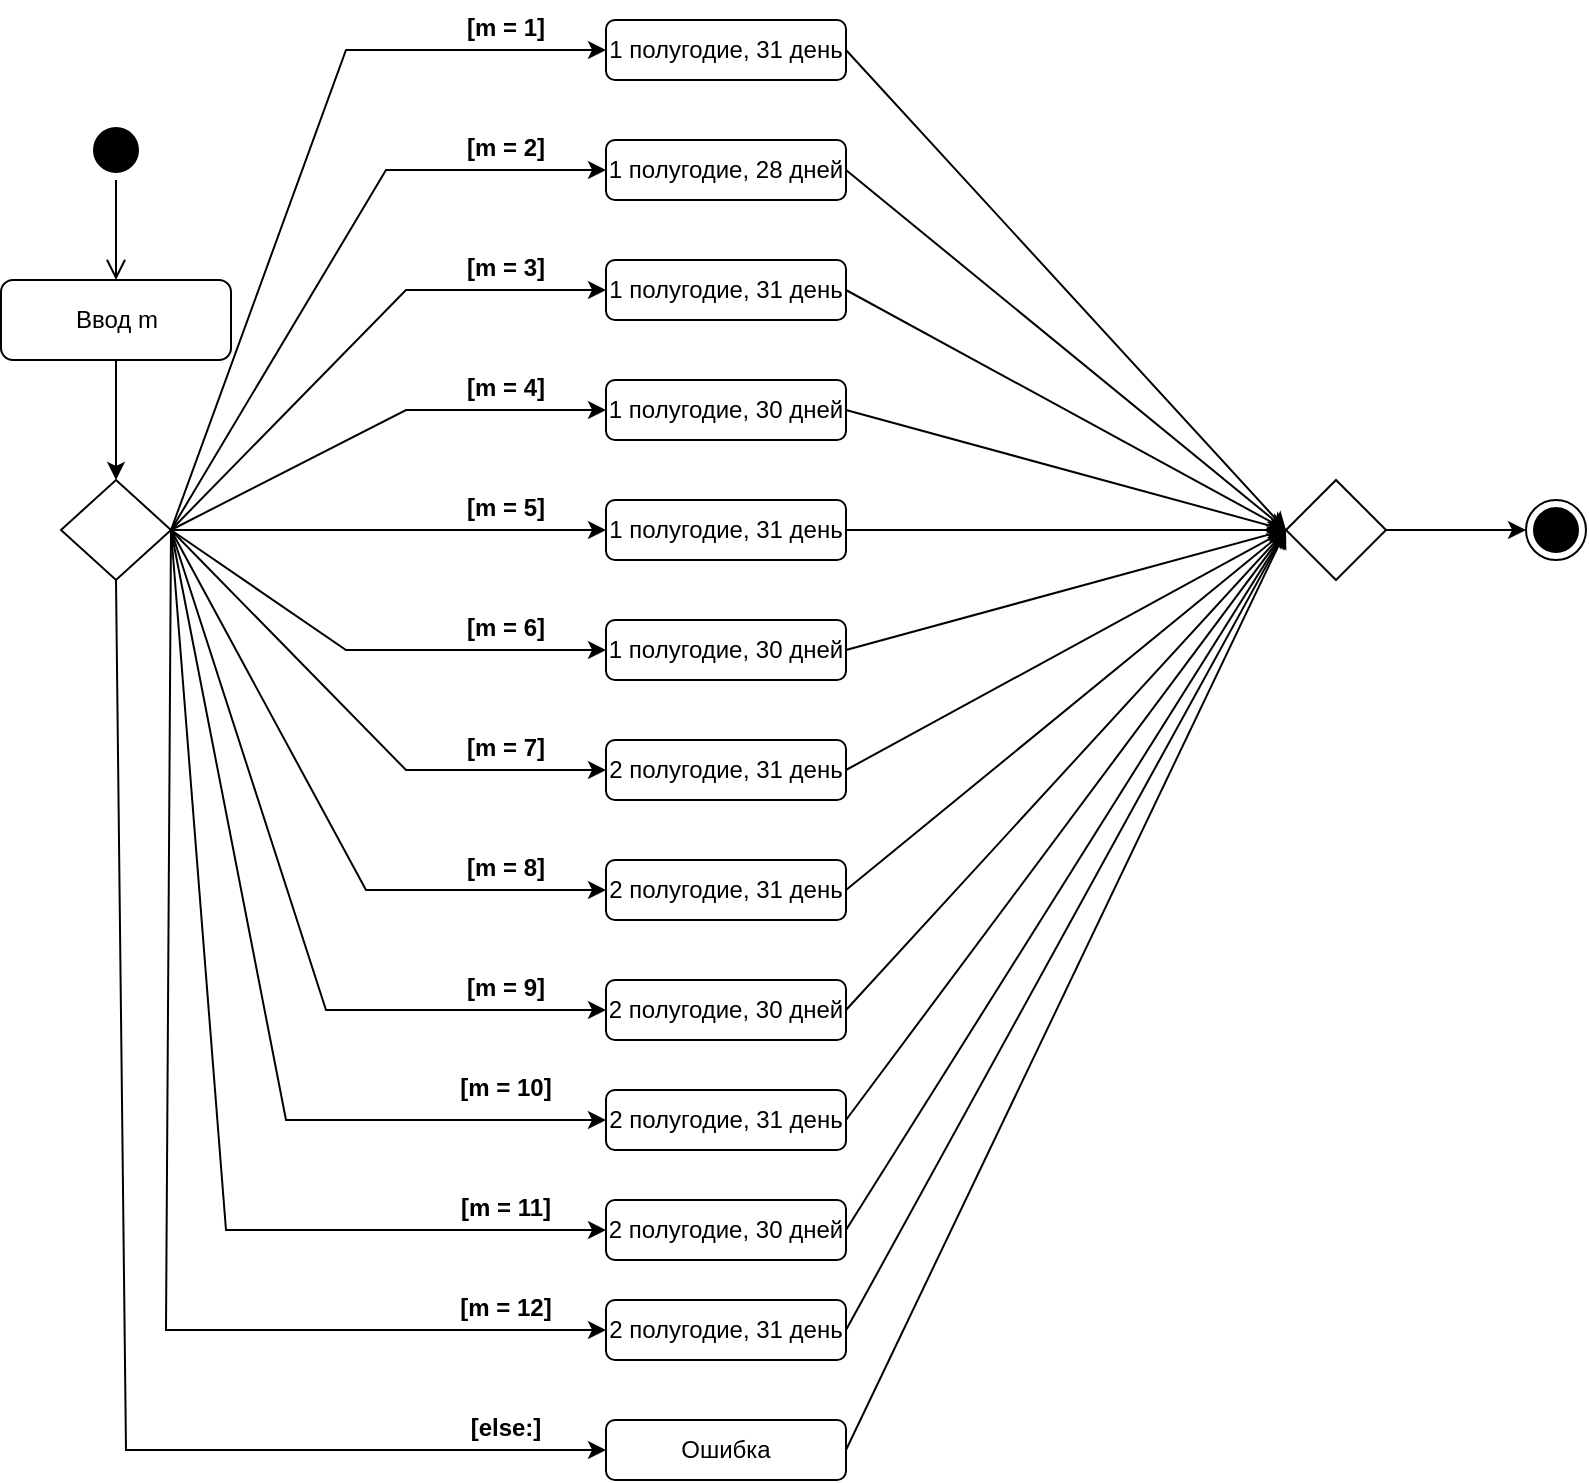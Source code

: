 <mxfile version="18.1.3" type="device"><diagram id="x4WgD-tECzQPJaIYVmV2" name="Page-1"><mxGraphModel dx="1381" dy="795" grid="1" gridSize="10" guides="1" tooltips="1" connect="1" arrows="1" fold="1" page="1" pageScale="1" pageWidth="827" pageHeight="1169" math="0" shadow="0"><root><mxCell id="0"/><mxCell id="1" parent="0"/><mxCell id="hQAwERrsXMHYDEeFylDv-2" value="" style="ellipse;html=1;shape=startState;fillColor=#000000;strokeColor=#000000;" vertex="1" parent="1"><mxGeometry x="60" y="70" width="30" height="30" as="geometry"/></mxCell><mxCell id="hQAwERrsXMHYDEeFylDv-3" value="" style="edgeStyle=orthogonalEdgeStyle;html=1;verticalAlign=bottom;endArrow=open;endSize=8;strokeColor=#000000;rounded=0;entryX=0.5;entryY=0;entryDx=0;entryDy=0;" edge="1" source="hQAwERrsXMHYDEeFylDv-2" parent="1" target="hQAwERrsXMHYDEeFylDv-4"><mxGeometry relative="1" as="geometry"><mxPoint x="75" y="160" as="targetPoint"/><Array as="points"/></mxGeometry></mxCell><mxCell id="hQAwERrsXMHYDEeFylDv-4" value="Ввод m" style="rounded=1;whiteSpace=wrap;html=1;strokeColor=#000000;" vertex="1" parent="1"><mxGeometry x="17.5" y="150" width="115" height="40" as="geometry"/></mxCell><mxCell id="hQAwERrsXMHYDEeFylDv-5" value="" style="rhombus;whiteSpace=wrap;html=1;strokeColor=#000000;" vertex="1" parent="1"><mxGeometry x="47.5" y="250" width="55" height="50" as="geometry"/></mxCell><mxCell id="hQAwERrsXMHYDEeFylDv-6" value="" style="endArrow=classic;html=1;rounded=0;strokeColor=#000000;exitX=0.5;exitY=1;exitDx=0;exitDy=0;entryX=0.5;entryY=0;entryDx=0;entryDy=0;" edge="1" parent="1" source="hQAwERrsXMHYDEeFylDv-4" target="hQAwERrsXMHYDEeFylDv-5"><mxGeometry width="50" height="50" relative="1" as="geometry"><mxPoint x="390" y="430" as="sourcePoint"/><mxPoint x="440" y="380" as="targetPoint"/></mxGeometry></mxCell><mxCell id="hQAwERrsXMHYDEeFylDv-7" value="1 полугодие, 31 день" style="rounded=1;whiteSpace=wrap;html=1;strokeColor=#000000;" vertex="1" parent="1"><mxGeometry x="320" y="20" width="120" height="30" as="geometry"/></mxCell><mxCell id="hQAwERrsXMHYDEeFylDv-8" value="&lt;span style=&quot;&quot;&gt;1 полугодие, 28 дней&lt;/span&gt;" style="rounded=1;whiteSpace=wrap;html=1;strokeColor=#000000;" vertex="1" parent="1"><mxGeometry x="320" y="80" width="120" height="30" as="geometry"/></mxCell><mxCell id="hQAwERrsXMHYDEeFylDv-9" value="&lt;span style=&quot;&quot;&gt;1 полугодие&lt;/span&gt;, 31 день" style="rounded=1;whiteSpace=wrap;html=1;strokeColor=#000000;" vertex="1" parent="1"><mxGeometry x="320" y="140" width="120" height="30" as="geometry"/></mxCell><mxCell id="hQAwERrsXMHYDEeFylDv-10" value="&lt;span style=&quot;&quot;&gt;1 полугодие, 30 дней&lt;/span&gt;" style="rounded=1;whiteSpace=wrap;html=1;strokeColor=#000000;" vertex="1" parent="1"><mxGeometry x="320" y="200" width="120" height="30" as="geometry"/></mxCell><mxCell id="hQAwERrsXMHYDEeFylDv-11" value="&lt;span style=&quot;&quot;&gt;1 полугодие&lt;/span&gt;, 31 день" style="rounded=1;whiteSpace=wrap;html=1;strokeColor=#000000;" vertex="1" parent="1"><mxGeometry x="320" y="260" width="120" height="30" as="geometry"/></mxCell><mxCell id="hQAwERrsXMHYDEeFylDv-12" value="&lt;span style=&quot;&quot;&gt;1 полугодие&lt;/span&gt;, 30 дней" style="rounded=1;whiteSpace=wrap;html=1;strokeColor=#000000;" vertex="1" parent="1"><mxGeometry x="320" y="320" width="120" height="30" as="geometry"/></mxCell><mxCell id="hQAwERrsXMHYDEeFylDv-13" value="&lt;span style=&quot;&quot;&gt;2 полугодие&lt;/span&gt;, 31 день" style="rounded=1;whiteSpace=wrap;html=1;strokeColor=#000000;" vertex="1" parent="1"><mxGeometry x="320" y="380" width="120" height="30" as="geometry"/></mxCell><mxCell id="hQAwERrsXMHYDEeFylDv-14" value="&lt;span style=&quot;&quot;&gt;2 полугодие&lt;/span&gt;, 31 день" style="rounded=1;whiteSpace=wrap;html=1;strokeColor=#000000;" vertex="1" parent="1"><mxGeometry x="320" y="440" width="120" height="30" as="geometry"/></mxCell><mxCell id="hQAwERrsXMHYDEeFylDv-15" value="&lt;span style=&quot;&quot;&gt;2 полугодие&lt;/span&gt;, 30 дней" style="rounded=1;whiteSpace=wrap;html=1;strokeColor=#000000;" vertex="1" parent="1"><mxGeometry x="320" y="500" width="120" height="30" as="geometry"/></mxCell><mxCell id="hQAwERrsXMHYDEeFylDv-16" value="&lt;span style=&quot;&quot;&gt;2 полугодие&lt;/span&gt;, 31 день" style="rounded=1;whiteSpace=wrap;html=1;strokeColor=#000000;" vertex="1" parent="1"><mxGeometry x="320" y="555" width="120" height="30" as="geometry"/></mxCell><mxCell id="hQAwERrsXMHYDEeFylDv-17" value="&lt;span style=&quot;&quot;&gt;2 полугодие&lt;/span&gt;, 30 дней" style="rounded=1;whiteSpace=wrap;html=1;strokeColor=#000000;" vertex="1" parent="1"><mxGeometry x="320" y="610" width="120" height="30" as="geometry"/></mxCell><mxCell id="hQAwERrsXMHYDEeFylDv-18" value="&lt;span style=&quot;&quot;&gt;2 полугодие&lt;/span&gt;, 31 день" style="rounded=1;whiteSpace=wrap;html=1;strokeColor=#000000;" vertex="1" parent="1"><mxGeometry x="320" y="660" width="120" height="30" as="geometry"/></mxCell><mxCell id="hQAwERrsXMHYDEeFylDv-19" value="" style="endArrow=classic;html=1;rounded=0;strokeColor=#000000;exitX=1;exitY=0.5;exitDx=0;exitDy=0;entryX=0;entryY=0.5;entryDx=0;entryDy=0;" edge="1" parent="1" source="hQAwERrsXMHYDEeFylDv-5" target="hQAwERrsXMHYDEeFylDv-7"><mxGeometry width="50" height="50" relative="1" as="geometry"><mxPoint x="390" y="330" as="sourcePoint"/><mxPoint x="440" y="280" as="targetPoint"/><Array as="points"><mxPoint x="190" y="35"/></Array></mxGeometry></mxCell><mxCell id="hQAwERrsXMHYDEeFylDv-20" value="" style="endArrow=classic;html=1;rounded=0;strokeColor=#000000;exitX=1;exitY=0.5;exitDx=0;exitDy=0;entryX=0;entryY=0.5;entryDx=0;entryDy=0;" edge="1" parent="1" source="hQAwERrsXMHYDEeFylDv-5" target="hQAwERrsXMHYDEeFylDv-8"><mxGeometry width="50" height="50" relative="1" as="geometry"><mxPoint x="390" y="330" as="sourcePoint"/><mxPoint x="440" y="280" as="targetPoint"/><Array as="points"><mxPoint x="210" y="95"/></Array></mxGeometry></mxCell><mxCell id="hQAwERrsXMHYDEeFylDv-21" value="" style="endArrow=classic;html=1;rounded=0;strokeColor=#000000;exitX=1;exitY=0.5;exitDx=0;exitDy=0;entryX=0;entryY=0.5;entryDx=0;entryDy=0;" edge="1" parent="1" source="hQAwERrsXMHYDEeFylDv-5" target="hQAwERrsXMHYDEeFylDv-9"><mxGeometry width="50" height="50" relative="1" as="geometry"><mxPoint x="390" y="430" as="sourcePoint"/><mxPoint x="440" y="380" as="targetPoint"/><Array as="points"><mxPoint x="220" y="155"/></Array></mxGeometry></mxCell><mxCell id="hQAwERrsXMHYDEeFylDv-22" value="" style="endArrow=classic;html=1;rounded=0;strokeColor=#000000;exitX=1;exitY=0.5;exitDx=0;exitDy=0;entryX=0;entryY=0.5;entryDx=0;entryDy=0;" edge="1" parent="1" source="hQAwERrsXMHYDEeFylDv-5" target="hQAwERrsXMHYDEeFylDv-10"><mxGeometry width="50" height="50" relative="1" as="geometry"><mxPoint x="390" y="430" as="sourcePoint"/><mxPoint x="440" y="380" as="targetPoint"/><Array as="points"><mxPoint x="220" y="215"/></Array></mxGeometry></mxCell><mxCell id="hQAwERrsXMHYDEeFylDv-23" value="" style="endArrow=classic;html=1;rounded=0;strokeColor=#000000;exitX=1;exitY=0.5;exitDx=0;exitDy=0;entryX=0;entryY=0.5;entryDx=0;entryDy=0;" edge="1" parent="1" source="hQAwERrsXMHYDEeFylDv-5" target="hQAwERrsXMHYDEeFylDv-11"><mxGeometry width="50" height="50" relative="1" as="geometry"><mxPoint x="390" y="430" as="sourcePoint"/><mxPoint x="440" y="380" as="targetPoint"/></mxGeometry></mxCell><mxCell id="hQAwERrsXMHYDEeFylDv-24" value="" style="endArrow=classic;html=1;rounded=0;strokeColor=#000000;exitX=1;exitY=0.5;exitDx=0;exitDy=0;entryX=0;entryY=0.5;entryDx=0;entryDy=0;" edge="1" parent="1" source="hQAwERrsXMHYDEeFylDv-5" target="hQAwERrsXMHYDEeFylDv-12"><mxGeometry width="50" height="50" relative="1" as="geometry"><mxPoint x="390" y="430" as="sourcePoint"/><mxPoint x="440" y="380" as="targetPoint"/><Array as="points"><mxPoint x="190" y="335"/></Array></mxGeometry></mxCell><mxCell id="hQAwERrsXMHYDEeFylDv-25" value="" style="endArrow=classic;html=1;rounded=0;strokeColor=#000000;exitX=1;exitY=0.5;exitDx=0;exitDy=0;entryX=0;entryY=0.5;entryDx=0;entryDy=0;" edge="1" parent="1" source="hQAwERrsXMHYDEeFylDv-5" target="hQAwERrsXMHYDEeFylDv-13"><mxGeometry width="50" height="50" relative="1" as="geometry"><mxPoint x="390" y="430" as="sourcePoint"/><mxPoint x="440" y="380" as="targetPoint"/><Array as="points"><mxPoint x="220" y="395"/></Array></mxGeometry></mxCell><mxCell id="hQAwERrsXMHYDEeFylDv-26" value="" style="endArrow=classic;html=1;rounded=0;strokeColor=#000000;exitX=1;exitY=0.5;exitDx=0;exitDy=0;entryX=0;entryY=0.5;entryDx=0;entryDy=0;" edge="1" parent="1" source="hQAwERrsXMHYDEeFylDv-5" target="hQAwERrsXMHYDEeFylDv-14"><mxGeometry width="50" height="50" relative="1" as="geometry"><mxPoint x="390" y="430" as="sourcePoint"/><mxPoint x="440" y="380" as="targetPoint"/><Array as="points"><mxPoint x="200" y="455"/></Array></mxGeometry></mxCell><mxCell id="hQAwERrsXMHYDEeFylDv-27" value="" style="endArrow=classic;html=1;rounded=0;strokeColor=#000000;exitX=1;exitY=0.5;exitDx=0;exitDy=0;entryX=0;entryY=0.5;entryDx=0;entryDy=0;" edge="1" parent="1" source="hQAwERrsXMHYDEeFylDv-5" target="hQAwERrsXMHYDEeFylDv-15"><mxGeometry width="50" height="50" relative="1" as="geometry"><mxPoint x="390" y="430" as="sourcePoint"/><mxPoint x="440" y="380" as="targetPoint"/><Array as="points"><mxPoint x="180" y="515"/></Array></mxGeometry></mxCell><mxCell id="hQAwERrsXMHYDEeFylDv-28" value="" style="endArrow=classic;html=1;rounded=0;strokeColor=#000000;exitX=1;exitY=0.5;exitDx=0;exitDy=0;entryX=0;entryY=0.5;entryDx=0;entryDy=0;" edge="1" parent="1" source="hQAwERrsXMHYDEeFylDv-5" target="hQAwERrsXMHYDEeFylDv-16"><mxGeometry width="50" height="50" relative="1" as="geometry"><mxPoint x="390" y="430" as="sourcePoint"/><mxPoint x="440" y="380" as="targetPoint"/><Array as="points"><mxPoint x="160" y="570"/></Array></mxGeometry></mxCell><mxCell id="hQAwERrsXMHYDEeFylDv-29" value="" style="endArrow=classic;html=1;rounded=0;strokeColor=#000000;exitX=1;exitY=0.5;exitDx=0;exitDy=0;entryX=0;entryY=0.5;entryDx=0;entryDy=0;" edge="1" parent="1" source="hQAwERrsXMHYDEeFylDv-5" target="hQAwERrsXMHYDEeFylDv-17"><mxGeometry width="50" height="50" relative="1" as="geometry"><mxPoint x="390" y="430" as="sourcePoint"/><mxPoint x="440" y="380" as="targetPoint"/><Array as="points"><mxPoint x="130" y="625"/></Array></mxGeometry></mxCell><mxCell id="hQAwERrsXMHYDEeFylDv-30" value="" style="endArrow=classic;html=1;rounded=0;strokeColor=#000000;exitX=1;exitY=0.5;exitDx=0;exitDy=0;entryX=0;entryY=0.5;entryDx=0;entryDy=0;" edge="1" parent="1" source="hQAwERrsXMHYDEeFylDv-5" target="hQAwERrsXMHYDEeFylDv-18"><mxGeometry width="50" height="50" relative="1" as="geometry"><mxPoint x="390" y="430" as="sourcePoint"/><mxPoint x="440" y="380" as="targetPoint"/><Array as="points"><mxPoint x="100" y="675"/></Array></mxGeometry></mxCell><mxCell id="hQAwERrsXMHYDEeFylDv-31" value="Ошибка" style="rounded=1;whiteSpace=wrap;html=1;strokeColor=#000000;" vertex="1" parent="1"><mxGeometry x="320" y="720" width="120" height="30" as="geometry"/></mxCell><mxCell id="hQAwERrsXMHYDEeFylDv-32" value="" style="endArrow=classic;html=1;rounded=0;strokeColor=#000000;exitX=0.5;exitY=1;exitDx=0;exitDy=0;entryX=0;entryY=0.5;entryDx=0;entryDy=0;" edge="1" parent="1" source="hQAwERrsXMHYDEeFylDv-5" target="hQAwERrsXMHYDEeFylDv-31"><mxGeometry width="50" height="50" relative="1" as="geometry"><mxPoint x="390" y="560" as="sourcePoint"/><mxPoint x="440" y="510" as="targetPoint"/><Array as="points"><mxPoint x="80" y="735"/></Array></mxGeometry></mxCell><mxCell id="hQAwERrsXMHYDEeFylDv-33" value="" style="rhombus;whiteSpace=wrap;html=1;strokeColor=#000000;" vertex="1" parent="1"><mxGeometry x="660" y="250" width="50" height="50" as="geometry"/></mxCell><mxCell id="hQAwERrsXMHYDEeFylDv-34" value="" style="endArrow=classic;html=1;rounded=0;strokeColor=#000000;exitX=1;exitY=0.5;exitDx=0;exitDy=0;entryX=0;entryY=0.5;entryDx=0;entryDy=0;" edge="1" parent="1" source="hQAwERrsXMHYDEeFylDv-7" target="hQAwERrsXMHYDEeFylDv-33"><mxGeometry width="50" height="50" relative="1" as="geometry"><mxPoint x="390" y="360" as="sourcePoint"/><mxPoint x="440" y="310" as="targetPoint"/></mxGeometry></mxCell><mxCell id="hQAwERrsXMHYDEeFylDv-35" value="" style="endArrow=classic;html=1;rounded=0;strokeColor=#000000;exitX=1;exitY=0.5;exitDx=0;exitDy=0;entryX=0;entryY=0.5;entryDx=0;entryDy=0;" edge="1" parent="1" source="hQAwERrsXMHYDEeFylDv-8" target="hQAwERrsXMHYDEeFylDv-33"><mxGeometry width="50" height="50" relative="1" as="geometry"><mxPoint x="390" y="360" as="sourcePoint"/><mxPoint x="440" y="310" as="targetPoint"/></mxGeometry></mxCell><mxCell id="hQAwERrsXMHYDEeFylDv-36" value="" style="endArrow=classic;html=1;rounded=0;strokeColor=#000000;exitX=1;exitY=0.5;exitDx=0;exitDy=0;entryX=0;entryY=0.5;entryDx=0;entryDy=0;" edge="1" parent="1" source="hQAwERrsXMHYDEeFylDv-9" target="hQAwERrsXMHYDEeFylDv-33"><mxGeometry width="50" height="50" relative="1" as="geometry"><mxPoint x="390" y="360" as="sourcePoint"/><mxPoint x="440" y="310" as="targetPoint"/></mxGeometry></mxCell><mxCell id="hQAwERrsXMHYDEeFylDv-37" value="" style="endArrow=classic;html=1;rounded=0;strokeColor=#000000;exitX=1;exitY=0.5;exitDx=0;exitDy=0;entryX=0;entryY=0.5;entryDx=0;entryDy=0;" edge="1" parent="1" source="hQAwERrsXMHYDEeFylDv-10" target="hQAwERrsXMHYDEeFylDv-33"><mxGeometry width="50" height="50" relative="1" as="geometry"><mxPoint x="390" y="360" as="sourcePoint"/><mxPoint x="440" y="310" as="targetPoint"/></mxGeometry></mxCell><mxCell id="hQAwERrsXMHYDEeFylDv-38" value="" style="endArrow=classic;html=1;rounded=0;strokeColor=#000000;exitX=1;exitY=0.5;exitDx=0;exitDy=0;entryX=0;entryY=0.5;entryDx=0;entryDy=0;" edge="1" parent="1" source="hQAwERrsXMHYDEeFylDv-11" target="hQAwERrsXMHYDEeFylDv-33"><mxGeometry width="50" height="50" relative="1" as="geometry"><mxPoint x="390" y="360" as="sourcePoint"/><mxPoint x="440" y="310" as="targetPoint"/></mxGeometry></mxCell><mxCell id="hQAwERrsXMHYDEeFylDv-39" value="" style="endArrow=classic;html=1;rounded=0;strokeColor=#000000;exitX=1;exitY=0.5;exitDx=0;exitDy=0;entryX=0;entryY=0.5;entryDx=0;entryDy=0;" edge="1" parent="1" source="hQAwERrsXMHYDEeFylDv-12" target="hQAwERrsXMHYDEeFylDv-33"><mxGeometry width="50" height="50" relative="1" as="geometry"><mxPoint x="390" y="360" as="sourcePoint"/><mxPoint x="440" y="310" as="targetPoint"/></mxGeometry></mxCell><mxCell id="hQAwERrsXMHYDEeFylDv-40" value="" style="endArrow=classic;html=1;rounded=0;strokeColor=#000000;exitX=1;exitY=0.5;exitDx=0;exitDy=0;entryX=0;entryY=0.5;entryDx=0;entryDy=0;" edge="1" parent="1" source="hQAwERrsXMHYDEeFylDv-13" target="hQAwERrsXMHYDEeFylDv-33"><mxGeometry width="50" height="50" relative="1" as="geometry"><mxPoint x="390" y="360" as="sourcePoint"/><mxPoint x="440" y="310" as="targetPoint"/></mxGeometry></mxCell><mxCell id="hQAwERrsXMHYDEeFylDv-41" value="" style="endArrow=classic;html=1;rounded=0;strokeColor=#000000;exitX=1;exitY=0.5;exitDx=0;exitDy=0;entryX=0;entryY=0.5;entryDx=0;entryDy=0;" edge="1" parent="1" source="hQAwERrsXMHYDEeFylDv-14" target="hQAwERrsXMHYDEeFylDv-33"><mxGeometry width="50" height="50" relative="1" as="geometry"><mxPoint x="390" y="360" as="sourcePoint"/><mxPoint x="440" y="310" as="targetPoint"/></mxGeometry></mxCell><mxCell id="hQAwERrsXMHYDEeFylDv-42" value="" style="endArrow=classic;html=1;rounded=0;strokeColor=#000000;exitX=1;exitY=0.5;exitDx=0;exitDy=0;entryX=0;entryY=0.5;entryDx=0;entryDy=0;" edge="1" parent="1" source="hQAwERrsXMHYDEeFylDv-15" target="hQAwERrsXMHYDEeFylDv-33"><mxGeometry width="50" height="50" relative="1" as="geometry"><mxPoint x="390" y="360" as="sourcePoint"/><mxPoint x="440" y="310" as="targetPoint"/></mxGeometry></mxCell><mxCell id="hQAwERrsXMHYDEeFylDv-43" value="" style="endArrow=classic;html=1;rounded=0;strokeColor=#000000;exitX=1;exitY=0.5;exitDx=0;exitDy=0;entryX=0;entryY=0.5;entryDx=0;entryDy=0;" edge="1" parent="1" source="hQAwERrsXMHYDEeFylDv-16" target="hQAwERrsXMHYDEeFylDv-33"><mxGeometry width="50" height="50" relative="1" as="geometry"><mxPoint x="390" y="460" as="sourcePoint"/><mxPoint x="440" y="410" as="targetPoint"/></mxGeometry></mxCell><mxCell id="hQAwERrsXMHYDEeFylDv-44" value="" style="endArrow=classic;html=1;rounded=0;strokeColor=#000000;exitX=1;exitY=0.5;exitDx=0;exitDy=0;entryX=0;entryY=0.5;entryDx=0;entryDy=0;" edge="1" parent="1" source="hQAwERrsXMHYDEeFylDv-17" target="hQAwERrsXMHYDEeFylDv-33"><mxGeometry width="50" height="50" relative="1" as="geometry"><mxPoint x="390" y="460" as="sourcePoint"/><mxPoint x="440" y="410" as="targetPoint"/></mxGeometry></mxCell><mxCell id="hQAwERrsXMHYDEeFylDv-45" value="" style="endArrow=classic;html=1;rounded=0;strokeColor=#000000;exitX=1;exitY=0.5;exitDx=0;exitDy=0;entryX=0;entryY=0.5;entryDx=0;entryDy=0;" edge="1" parent="1" source="hQAwERrsXMHYDEeFylDv-18" target="hQAwERrsXMHYDEeFylDv-33"><mxGeometry width="50" height="50" relative="1" as="geometry"><mxPoint x="390" y="560" as="sourcePoint"/><mxPoint x="440" y="510" as="targetPoint"/></mxGeometry></mxCell><mxCell id="hQAwERrsXMHYDEeFylDv-46" value="" style="endArrow=classic;html=1;rounded=0;strokeColor=#000000;exitX=1;exitY=0.5;exitDx=0;exitDy=0;entryX=0;entryY=0.5;entryDx=0;entryDy=0;" edge="1" parent="1" source="hQAwERrsXMHYDEeFylDv-31" target="hQAwERrsXMHYDEeFylDv-33"><mxGeometry width="50" height="50" relative="1" as="geometry"><mxPoint x="390" y="560" as="sourcePoint"/><mxPoint x="440" y="510" as="targetPoint"/></mxGeometry></mxCell><mxCell id="hQAwERrsXMHYDEeFylDv-47" value="[m = 1]" style="text;align=center;fontStyle=1;verticalAlign=middle;spacingLeft=3;spacingRight=3;strokeColor=none;rotatable=0;points=[[0,0.5],[1,0.5]];portConstraint=eastwest;" vertex="1" parent="1"><mxGeometry x="230" y="10" width="80" height="26" as="geometry"/></mxCell><mxCell id="hQAwERrsXMHYDEeFylDv-48" value="[m = 2]" style="text;align=center;fontStyle=1;verticalAlign=middle;spacingLeft=3;spacingRight=3;strokeColor=none;rotatable=0;points=[[0,0.5],[1,0.5]];portConstraint=eastwest;" vertex="1" parent="1"><mxGeometry x="230" y="70" width="80" height="26" as="geometry"/></mxCell><mxCell id="hQAwERrsXMHYDEeFylDv-49" value="[m = 3]" style="text;align=center;fontStyle=1;verticalAlign=middle;spacingLeft=3;spacingRight=3;strokeColor=none;rotatable=0;points=[[0,0.5],[1,0.5]];portConstraint=eastwest;" vertex="1" parent="1"><mxGeometry x="230" y="130" width="80" height="26" as="geometry"/></mxCell><mxCell id="hQAwERrsXMHYDEeFylDv-50" value="[m = 4]" style="text;align=center;fontStyle=1;verticalAlign=middle;spacingLeft=3;spacingRight=3;strokeColor=none;rotatable=0;points=[[0,0.5],[1,0.5]];portConstraint=eastwest;" vertex="1" parent="1"><mxGeometry x="230" y="190" width="80" height="26" as="geometry"/></mxCell><mxCell id="hQAwERrsXMHYDEeFylDv-51" value="[m = 5]" style="text;align=center;fontStyle=1;verticalAlign=middle;spacingLeft=3;spacingRight=3;strokeColor=none;rotatable=0;points=[[0,0.5],[1,0.5]];portConstraint=eastwest;" vertex="1" parent="1"><mxGeometry x="230" y="250" width="80" height="26" as="geometry"/></mxCell><mxCell id="hQAwERrsXMHYDEeFylDv-52" value="[m = 6]" style="text;align=center;fontStyle=1;verticalAlign=middle;spacingLeft=3;spacingRight=3;strokeColor=none;rotatable=0;points=[[0,0.5],[1,0.5]];portConstraint=eastwest;" vertex="1" parent="1"><mxGeometry x="230" y="310" width="80" height="26" as="geometry"/></mxCell><mxCell id="hQAwERrsXMHYDEeFylDv-53" value="[m = 7]" style="text;align=center;fontStyle=1;verticalAlign=middle;spacingLeft=3;spacingRight=3;strokeColor=none;rotatable=0;points=[[0,0.5],[1,0.5]];portConstraint=eastwest;" vertex="1" parent="1"><mxGeometry x="230" y="370" width="80" height="26" as="geometry"/></mxCell><mxCell id="hQAwERrsXMHYDEeFylDv-54" value="[m = 8]" style="text;align=center;fontStyle=1;verticalAlign=middle;spacingLeft=3;spacingRight=3;strokeColor=none;rotatable=0;points=[[0,0.5],[1,0.5]];portConstraint=eastwest;" vertex="1" parent="1"><mxGeometry x="230" y="430" width="80" height="26" as="geometry"/></mxCell><mxCell id="hQAwERrsXMHYDEeFylDv-55" value="[m = 9]" style="text;align=center;fontStyle=1;verticalAlign=middle;spacingLeft=3;spacingRight=3;strokeColor=none;rotatable=0;points=[[0,0.5],[1,0.5]];portConstraint=eastwest;" vertex="1" parent="1"><mxGeometry x="230" y="490" width="80" height="26" as="geometry"/></mxCell><mxCell id="hQAwERrsXMHYDEeFylDv-56" value="[m = 10]" style="text;align=center;fontStyle=1;verticalAlign=middle;spacingLeft=3;spacingRight=3;strokeColor=none;rotatable=0;points=[[0,0.5],[1,0.5]];portConstraint=eastwest;" vertex="1" parent="1"><mxGeometry x="230" y="540" width="80" height="26" as="geometry"/></mxCell><mxCell id="hQAwERrsXMHYDEeFylDv-57" value="[m = 11]" style="text;align=center;fontStyle=1;verticalAlign=middle;spacingLeft=3;spacingRight=3;strokeColor=none;rotatable=0;points=[[0,0.5],[1,0.5]];portConstraint=eastwest;" vertex="1" parent="1"><mxGeometry x="230" y="600" width="80" height="26" as="geometry"/></mxCell><mxCell id="hQAwERrsXMHYDEeFylDv-58" value="[m = 12]" style="text;align=center;fontStyle=1;verticalAlign=middle;spacingLeft=3;spacingRight=3;strokeColor=none;rotatable=0;points=[[0,0.5],[1,0.5]];portConstraint=eastwest;" vertex="1" parent="1"><mxGeometry x="230" y="650" width="80" height="26" as="geometry"/></mxCell><mxCell id="hQAwERrsXMHYDEeFylDv-59" value="[else:]" style="text;align=center;fontStyle=1;verticalAlign=middle;spacingLeft=3;spacingRight=3;strokeColor=none;rotatable=0;points=[[0,0.5],[1,0.5]];portConstraint=eastwest;" vertex="1" parent="1"><mxGeometry x="230" y="710" width="80" height="26" as="geometry"/></mxCell><mxCell id="hQAwERrsXMHYDEeFylDv-60" value="" style="ellipse;html=1;shape=endState;fillColor=#000000;strokeColor=#000000;" vertex="1" parent="1"><mxGeometry x="780" y="260" width="30" height="30" as="geometry"/></mxCell><mxCell id="hQAwERrsXMHYDEeFylDv-61" value="" style="endArrow=classic;html=1;rounded=0;strokeColor=#000000;exitX=1;exitY=0.5;exitDx=0;exitDy=0;entryX=0;entryY=0.5;entryDx=0;entryDy=0;" edge="1" parent="1" source="hQAwERrsXMHYDEeFylDv-33" target="hQAwERrsXMHYDEeFylDv-60"><mxGeometry width="50" height="50" relative="1" as="geometry"><mxPoint x="390" y="160" as="sourcePoint"/><mxPoint x="440" y="110" as="targetPoint"/></mxGeometry></mxCell></root></mxGraphModel></diagram></mxfile>